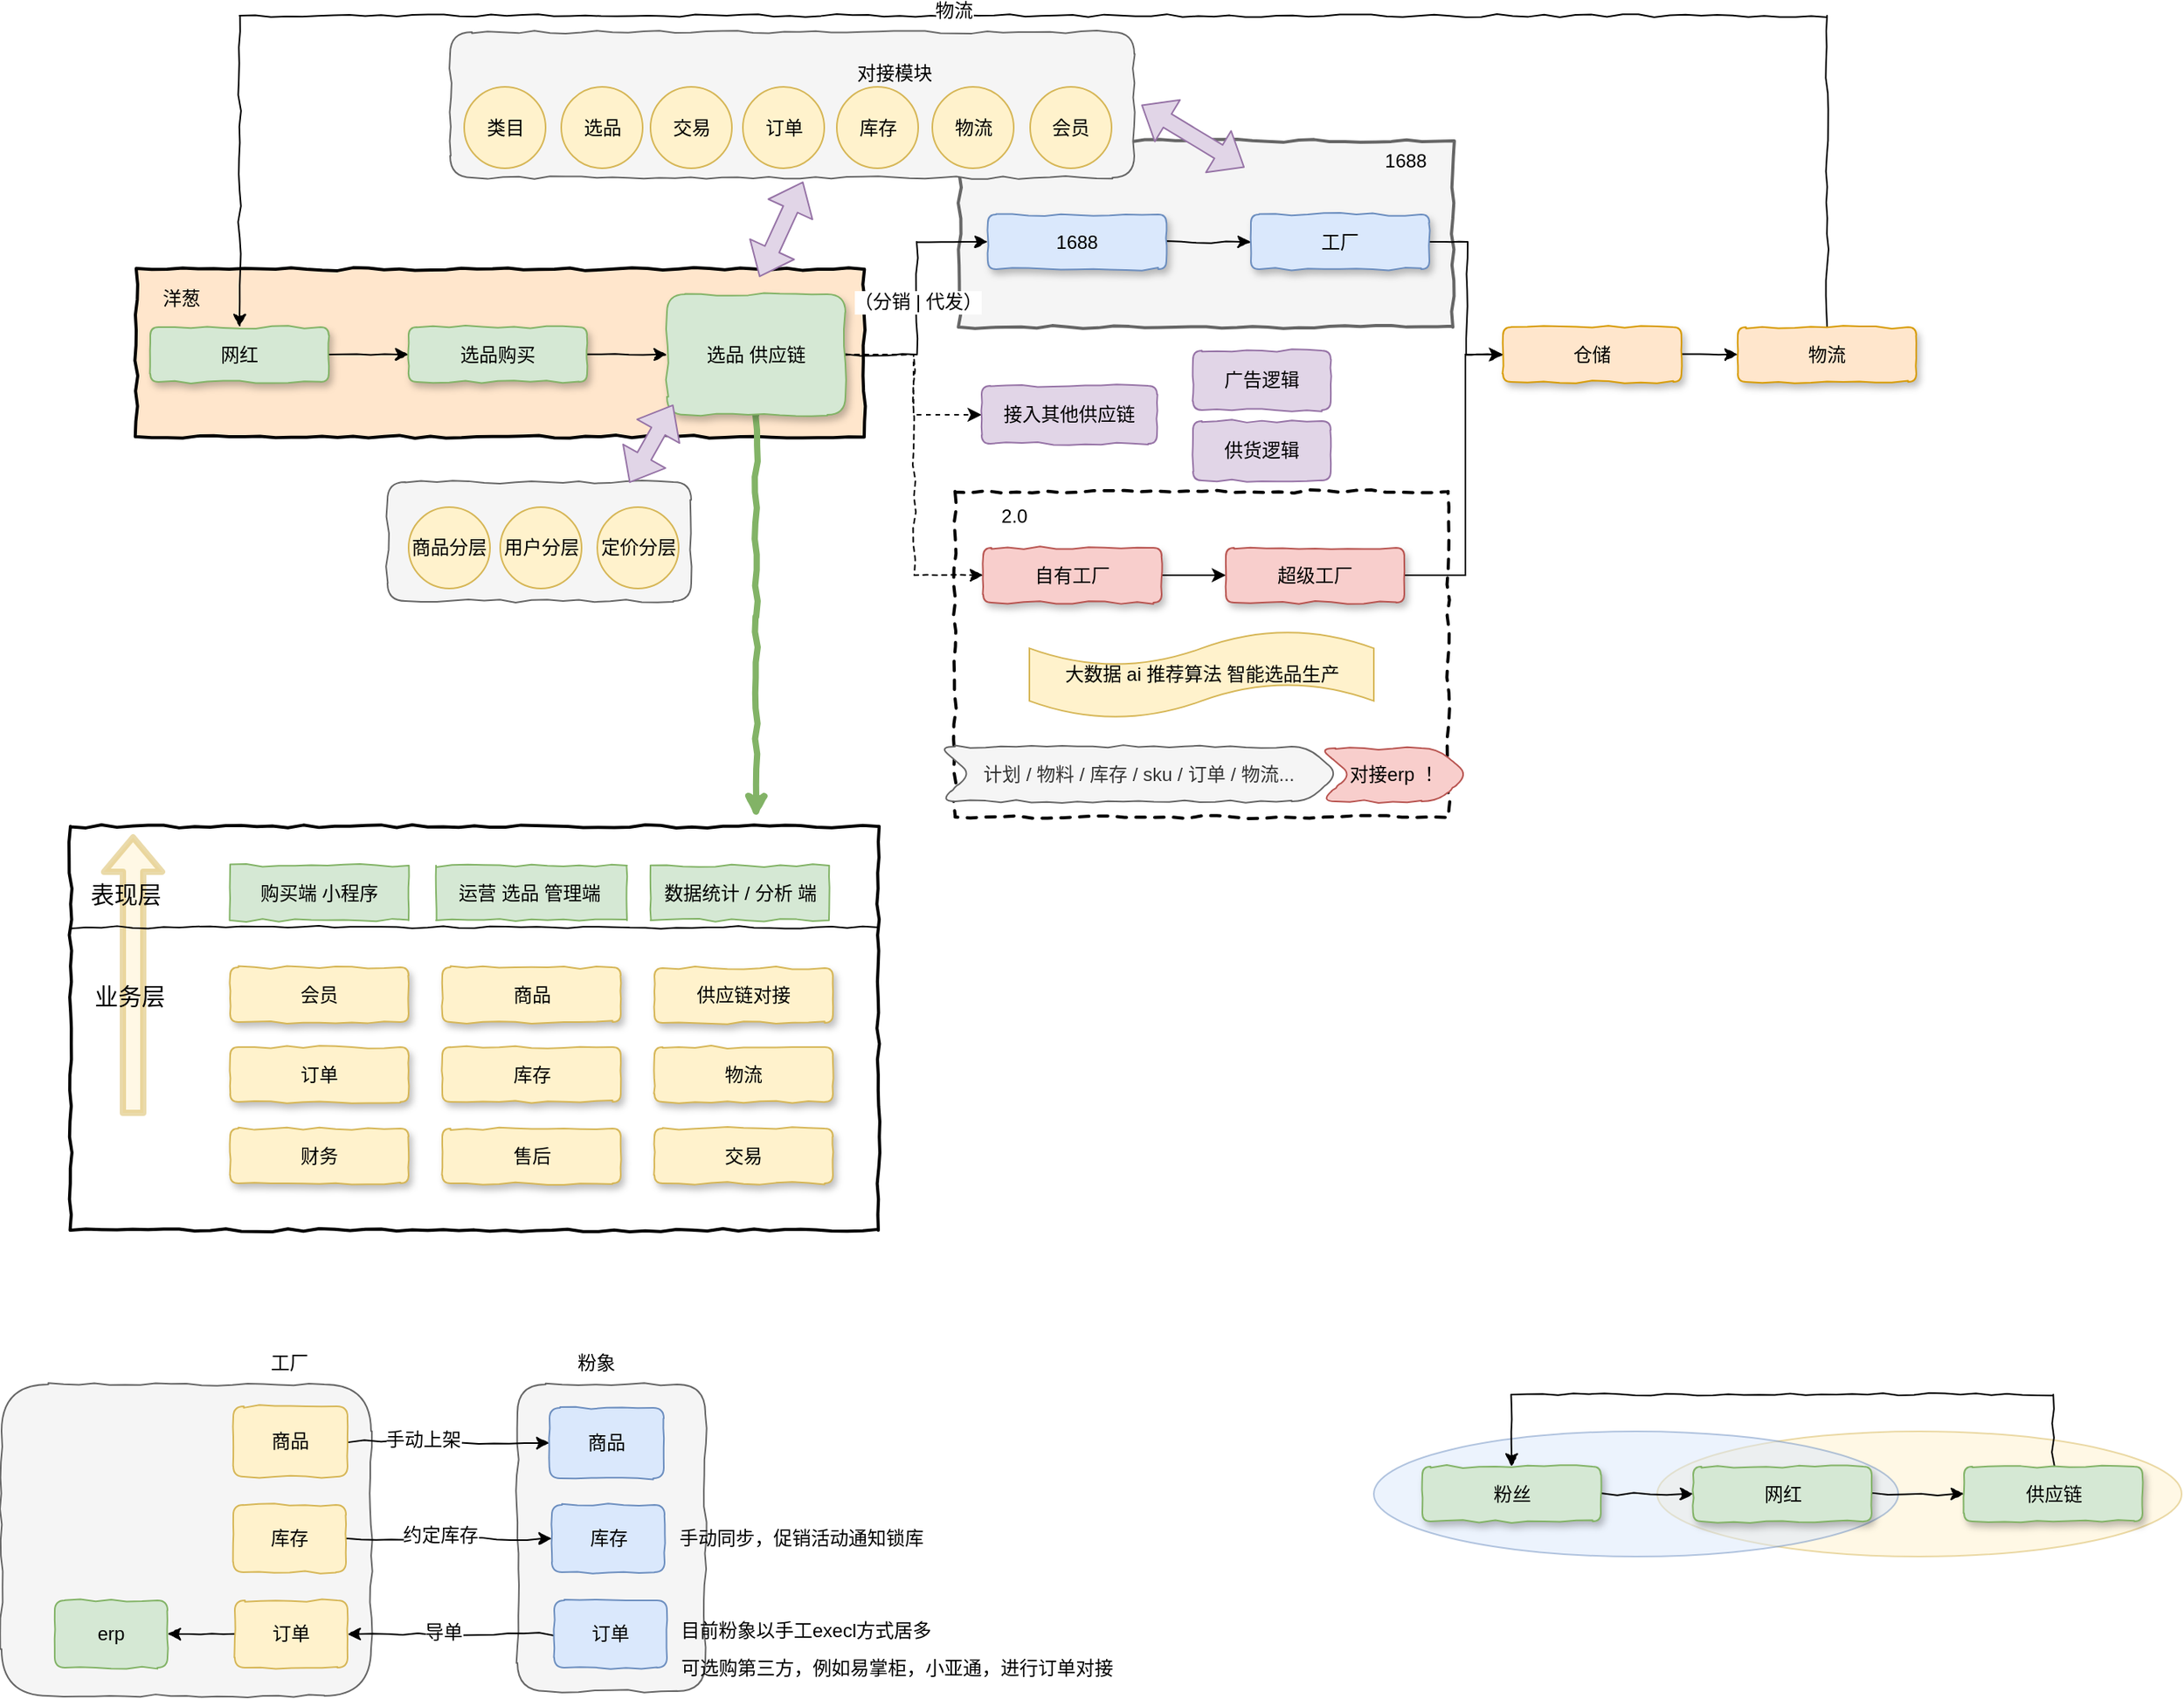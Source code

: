 <mxfile version="10.8.0" type="github"><diagram id="YvKLO7yGaad29-8VUsVi" name="ç¬¬ 1 é¡µ"><mxGraphModel dx="951" dy="560" grid="0" gridSize="10" guides="1" tooltips="1" connect="1" arrows="1" fold="1" page="1" pageScale="1" pageWidth="10000" pageHeight="10000" math="0" shadow="0"><root><mxCell id="0"/><mxCell id="1" parent="0"/><mxCell id="PdQw1PNkwDA6RuvLbhkC-91" value="" style="shape=flexArrow;endArrow=classic;html=1;strokeWidth=4;fillColor=#fff2cc;strokeColor=#d6b656;opacity=50;" edge="1" parent="1"><mxGeometry width="50" height="50" relative="1" as="geometry"><mxPoint x="164" y="741" as="sourcePoint"/><mxPoint x="164" y="561" as="targetPoint"/></mxGeometry></mxCell><mxCell id="PdQw1PNkwDA6RuvLbhkC-81" value="" style="html=1;whiteSpace=wrap;comic=1;strokeWidth=2;fontFamily=Comic Sans MS;fontStyle=1;rounded=0;shadow=0;glass=0;fillColor=none;" vertex="1" parent="1"><mxGeometry x="124" y="556" width="516" height="258" as="geometry"/></mxCell><mxCell id="PdQw1PNkwDA6RuvLbhkC-66" value="" style="rounded=1;whiteSpace=wrap;html=1;comic=1;fillColor=#f5f5f5;strokeColor=#666666;fontColor=#333333;" vertex="1" parent="1"><mxGeometry x="409.5" y="912.5" width="120" height="196" as="geometry"/></mxCell><mxCell id="PdQw1PNkwDA6RuvLbhkC-65" value="" style="rounded=1;whiteSpace=wrap;html=1;comic=1;fillColor=#f5f5f5;strokeColor=#666666;fontColor=#333333;" vertex="1" parent="1"><mxGeometry x="80" y="912.5" width="236" height="199" as="geometry"/></mxCell><mxCell id="vLB-yqk2sxKH1rMxK5_6-12" value="" style="html=1;whiteSpace=wrap;comic=1;strokeWidth=2;fontFamily=Comic Sans MS;fontStyle=1;fillColor=#f5f5f5;strokeColor=#666666;fontColor=#333333;" parent="1" vertex="1"><mxGeometry x="692" y="118" width="315" height="119" as="geometry"/></mxCell><mxCell id="PdQw1PNkwDA6RuvLbhkC-39" value="" style="rounded=1;whiteSpace=wrap;html=1;comic=1;fillColor=#f5f5f5;strokeColor=#666666;fontColor=#333333;" vertex="1" parent="1"><mxGeometry x="326.5" y="336" width="194" height="76" as="geometry"/></mxCell><mxCell id="PdQw1PNkwDA6RuvLbhkC-32" value="" style="rounded=1;whiteSpace=wrap;html=1;comic=1;fillColor=#f5f5f5;strokeColor=#666666;fontColor=#333333;" vertex="1" parent="1"><mxGeometry x="366.5" y="48.5" width="437" height="93" as="geometry"/></mxCell><mxCell id="vLB-yqk2sxKH1rMxK5_6-18" value="" style="html=1;whiteSpace=wrap;comic=1;strokeWidth=2;fontFamily=Comic Sans MS;fontStyle=1;fillColor=#FFE6CC;" parent="1" vertex="1"><mxGeometry x="166" y="200" width="465" height="107" as="geometry"/></mxCell><mxCell id="PdQw1PNkwDA6RuvLbhkC-4" value="" style="html=1;whiteSpace=wrap;comic=1;strokeWidth=2;fontFamily=Comic Sans MS;fontStyle=1;dashed=1;glass=0;rounded=0;" vertex="1" parent="1"><mxGeometry x="689" y="342" width="315" height="208" as="geometry"/></mxCell><mxCell id="vLB-yqk2sxKH1rMxK5_6-4" style="edgeStyle=orthogonalEdgeStyle;rounded=0;orthogonalLoop=1;jettySize=auto;html=1;exitX=1;exitY=0.5;exitDx=0;exitDy=0;entryX=0;entryY=0.5;entryDx=0;entryDy=0;comic=1;" parent="1" source="vLB-yqk2sxKH1rMxK5_6-1" target="vLB-yqk2sxKH1rMxK5_6-2" edge="1"><mxGeometry relative="1" as="geometry"/></mxCell><mxCell id="vLB-yqk2sxKH1rMxK5_6-1" value="网红" style="rounded=1;whiteSpace=wrap;html=1;shadow=1;comic=1;fillColor=#d5e8d4;strokeColor=#82b366;" parent="1" vertex="1"><mxGeometry x="175" y="237" width="114" height="35" as="geometry"/></mxCell><mxCell id="vLB-yqk2sxKH1rMxK5_6-5" style="edgeStyle=orthogonalEdgeStyle;rounded=0;orthogonalLoop=1;jettySize=auto;html=1;exitX=1;exitY=0.5;exitDx=0;exitDy=0;entryX=0;entryY=0.5;entryDx=0;entryDy=0;comic=1;" parent="1" source="vLB-yqk2sxKH1rMxK5_6-2" target="vLB-yqk2sxKH1rMxK5_6-3" edge="1"><mxGeometry relative="1" as="geometry"/></mxCell><mxCell id="vLB-yqk2sxKH1rMxK5_6-2" value="选品购买" style="rounded=1;whiteSpace=wrap;html=1;shadow=1;comic=1;fillColor=#d5e8d4;strokeColor=#82b366;" parent="1" vertex="1"><mxGeometry x="340" y="237" width="114" height="35" as="geometry"/></mxCell><mxCell id="vLB-yqk2sxKH1rMxK5_6-8" style="edgeStyle=orthogonalEdgeStyle;rounded=0;comic=1;orthogonalLoop=1;jettySize=auto;html=1;exitX=1;exitY=0.5;exitDx=0;exitDy=0;entryX=0;entryY=0.5;entryDx=0;entryDy=0;" parent="1" source="vLB-yqk2sxKH1rMxK5_6-3" target="vLB-yqk2sxKH1rMxK5_6-6" edge="1"><mxGeometry relative="1" as="geometry"/></mxCell><mxCell id="vLB-yqk2sxKH1rMxK5_6-9" value="（分销 | 代发）" style="text;html=1;resizable=0;points=[];align=center;verticalAlign=middle;labelBackgroundColor=#ffffff;" parent="vLB-yqk2sxKH1rMxK5_6-8" vertex="1" connectable="0"><mxGeometry x="-0.03" relative="1" as="geometry"><mxPoint as="offset"/></mxGeometry></mxCell><mxCell id="vLB-yqk2sxKH1rMxK5_6-21" style="edgeStyle=orthogonalEdgeStyle;rounded=0;comic=1;orthogonalLoop=1;jettySize=auto;html=1;exitX=1;exitY=0.5;exitDx=0;exitDy=0;entryX=0;entryY=0.5;entryDx=0;entryDy=0;dashed=1;" parent="1" source="vLB-yqk2sxKH1rMxK5_6-3" target="vLB-yqk2sxKH1rMxK5_6-20" edge="1"><mxGeometry relative="1" as="geometry"/></mxCell><mxCell id="PdQw1PNkwDA6RuvLbhkC-29" style="edgeStyle=orthogonalEdgeStyle;rounded=0;orthogonalLoop=1;jettySize=auto;html=1;exitX=1;exitY=0.5;exitDx=0;exitDy=0;dashed=1;" edge="1" parent="1" source="vLB-yqk2sxKH1rMxK5_6-3" target="PdQw1PNkwDA6RuvLbhkC-27"><mxGeometry relative="1" as="geometry"/></mxCell><mxCell id="PdQw1PNkwDA6RuvLbhkC-87" style="edgeStyle=orthogonalEdgeStyle;rounded=0;comic=1;orthogonalLoop=1;jettySize=auto;html=1;exitX=0.5;exitY=1;exitDx=0;exitDy=0;fillColor=#d5e8d4;strokeColor=#82b366;strokeWidth=4;" edge="1" parent="1" source="vLB-yqk2sxKH1rMxK5_6-3"><mxGeometry relative="1" as="geometry"><mxPoint x="562" y="551" as="targetPoint"/></mxGeometry></mxCell><mxCell id="vLB-yqk2sxKH1rMxK5_6-3" value="选品 供应链" style="rounded=1;whiteSpace=wrap;html=1;shadow=1;comic=1;fillColor=#d5e8d4;strokeColor=#82b366;" parent="1" vertex="1"><mxGeometry x="505" y="216" width="114" height="77" as="geometry"/></mxCell><mxCell id="vLB-yqk2sxKH1rMxK5_6-11" style="edgeStyle=orthogonalEdgeStyle;rounded=0;comic=1;orthogonalLoop=1;jettySize=auto;html=1;exitX=1;exitY=0.5;exitDx=0;exitDy=0;entryX=0;entryY=0.5;entryDx=0;entryDy=0;" parent="1" source="vLB-yqk2sxKH1rMxK5_6-6" target="vLB-yqk2sxKH1rMxK5_6-10" edge="1"><mxGeometry relative="1" as="geometry"/></mxCell><mxCell id="vLB-yqk2sxKH1rMxK5_6-6" value="1688" style="rounded=1;whiteSpace=wrap;html=1;shadow=1;comic=1;fillColor=#dae8fc;strokeColor=#6c8ebf;" parent="1" vertex="1"><mxGeometry x="710" y="165" width="114" height="35" as="geometry"/></mxCell><mxCell id="vLB-yqk2sxKH1rMxK5_6-16" style="edgeStyle=orthogonalEdgeStyle;rounded=0;comic=1;orthogonalLoop=1;jettySize=auto;html=1;entryX=0;entryY=0.5;entryDx=0;entryDy=0;" parent="1" source="vLB-yqk2sxKH1rMxK5_6-10" target="vLB-yqk2sxKH1rMxK5_6-14" edge="1"><mxGeometry relative="1" as="geometry"/></mxCell><mxCell id="vLB-yqk2sxKH1rMxK5_6-10" value="工厂" style="rounded=1;whiteSpace=wrap;html=1;shadow=1;comic=1;fillColor=#dae8fc;strokeColor=#6c8ebf;" parent="1" vertex="1"><mxGeometry x="878" y="165" width="114" height="35" as="geometry"/></mxCell><mxCell id="vLB-yqk2sxKH1rMxK5_6-13" value="1688" style="text;html=1;strokeColor=none;fillColor=none;align=center;verticalAlign=middle;whiteSpace=wrap;rounded=0;" parent="1" vertex="1"><mxGeometry x="956.5" y="121" width="40" height="20" as="geometry"/></mxCell><mxCell id="vLB-yqk2sxKH1rMxK5_6-17" style="edgeStyle=orthogonalEdgeStyle;rounded=0;comic=1;orthogonalLoop=1;jettySize=auto;html=1;exitX=1;exitY=0.5;exitDx=0;exitDy=0;entryX=0;entryY=0.5;entryDx=0;entryDy=0;" parent="1" source="vLB-yqk2sxKH1rMxK5_6-14" target="vLB-yqk2sxKH1rMxK5_6-15" edge="1"><mxGeometry relative="1" as="geometry"/></mxCell><mxCell id="vLB-yqk2sxKH1rMxK5_6-14" value="仓储" style="rounded=1;whiteSpace=wrap;html=1;shadow=1;comic=1;fillColor=#ffe6cc;strokeColor=#d79b00;" parent="1" vertex="1"><mxGeometry x="1039" y="237" width="114" height="35" as="geometry"/></mxCell><mxCell id="vLB-yqk2sxKH1rMxK5_6-25" style="edgeStyle=orthogonalEdgeStyle;rounded=0;comic=1;orthogonalLoop=1;jettySize=auto;html=1;exitX=0.5;exitY=0;exitDx=0;exitDy=0;entryX=0.5;entryY=0;entryDx=0;entryDy=0;" parent="1" source="vLB-yqk2sxKH1rMxK5_6-15" target="vLB-yqk2sxKH1rMxK5_6-1" edge="1"><mxGeometry relative="1" as="geometry"><mxPoint x="545" y="59" as="targetPoint"/><Array as="points"><mxPoint x="1246" y="38"/><mxPoint x="232" y="38"/></Array></mxGeometry></mxCell><mxCell id="vLB-yqk2sxKH1rMxK5_6-26" value="物流" style="text;html=1;resizable=0;points=[];align=center;verticalAlign=middle;labelBackgroundColor=#ffffff;" parent="vLB-yqk2sxKH1rMxK5_6-25" vertex="1" connectable="0"><mxGeometry x="0.073" y="-3" relative="1" as="geometry"><mxPoint as="offset"/></mxGeometry></mxCell><mxCell id="vLB-yqk2sxKH1rMxK5_6-15" value="物流" style="rounded=1;whiteSpace=wrap;html=1;shadow=1;comic=1;fillColor=#ffe6cc;strokeColor=#d79b00;" parent="1" vertex="1"><mxGeometry x="1189" y="237" width="114" height="35" as="geometry"/></mxCell><mxCell id="vLB-yqk2sxKH1rMxK5_6-19" value="洋葱" style="text;html=1;strokeColor=none;fillColor=none;align=center;verticalAlign=middle;whiteSpace=wrap;rounded=0;" parent="1" vertex="1"><mxGeometry x="175" y="209" width="40" height="20" as="geometry"/></mxCell><mxCell id="PdQw1PNkwDA6RuvLbhkC-2" style="edgeStyle=orthogonalEdgeStyle;rounded=0;orthogonalLoop=1;jettySize=auto;html=1;exitX=1;exitY=0.5;exitDx=0;exitDy=0;entryX=0;entryY=0.5;entryDx=0;entryDy=0;" edge="1" parent="1" source="vLB-yqk2sxKH1rMxK5_6-20" target="PdQw1PNkwDA6RuvLbhkC-1"><mxGeometry relative="1" as="geometry"/></mxCell><mxCell id="vLB-yqk2sxKH1rMxK5_6-20" value="自有工厂" style="rounded=1;whiteSpace=wrap;html=1;shadow=1;comic=1;fillColor=#f8cecc;strokeColor=#b85450;" parent="1" vertex="1"><mxGeometry x="707" y="378" width="114" height="35" as="geometry"/></mxCell><mxCell id="PdQw1PNkwDA6RuvLbhkC-3" style="edgeStyle=orthogonalEdgeStyle;rounded=0;orthogonalLoop=1;jettySize=auto;html=1;exitX=1;exitY=0.5;exitDx=0;exitDy=0;entryX=0;entryY=0.5;entryDx=0;entryDy=0;" edge="1" parent="1" source="PdQw1PNkwDA6RuvLbhkC-1" target="vLB-yqk2sxKH1rMxK5_6-14"><mxGeometry relative="1" as="geometry"><Array as="points"><mxPoint x="1015" y="396"/><mxPoint x="1015" y="255"/></Array></mxGeometry></mxCell><mxCell id="PdQw1PNkwDA6RuvLbhkC-1" value="超级工厂" style="rounded=1;whiteSpace=wrap;html=1;shadow=1;comic=1;fillColor=#f8cecc;strokeColor=#b85450;" vertex="1" parent="1"><mxGeometry x="862" y="378" width="114" height="35" as="geometry"/></mxCell><mxCell id="PdQw1PNkwDA6RuvLbhkC-7" value="2.0" style="text;html=1;strokeColor=none;fillColor=none;align=center;verticalAlign=middle;whiteSpace=wrap;rounded=0;dashed=1;" vertex="1" parent="1"><mxGeometry x="707" y="348" width="40" height="20" as="geometry"/></mxCell><mxCell id="PdQw1PNkwDA6RuvLbhkC-8" value="大数据 ai 推荐算法 智能选品生产" style="shape=tape;whiteSpace=wrap;html=1;fillColor=#fff2cc;strokeColor=#d6b656;" vertex="1" parent="1"><mxGeometry x="736.5" y="431" width="220" height="56" as="geometry"/></mxCell><mxCell id="PdQw1PNkwDA6RuvLbhkC-9" value="" style="ellipse;whiteSpace=wrap;html=1;fillColor=#fff2cc;strokeColor=#d6b656;opacity=50;" vertex="1" parent="1"><mxGeometry x="1137.5" y="942.5" width="335" height="80" as="geometry"/></mxCell><mxCell id="PdQw1PNkwDA6RuvLbhkC-10" value="" style="ellipse;whiteSpace=wrap;html=1;fillColor=#dae8fc;strokeColor=#6c8ebf;opacity=50;" vertex="1" parent="1"><mxGeometry x="956.5" y="942.5" width="335" height="80" as="geometry"/></mxCell><mxCell id="PdQw1PNkwDA6RuvLbhkC-11" style="edgeStyle=orthogonalEdgeStyle;rounded=0;comic=1;orthogonalLoop=1;jettySize=auto;html=1;exitX=1;exitY=0.5;exitDx=0;exitDy=0;entryX=0;entryY=0.5;entryDx=0;entryDy=0;shadow=0;" edge="1" parent="1" source="PdQw1PNkwDA6RuvLbhkC-12" target="PdQw1PNkwDA6RuvLbhkC-14"><mxGeometry relative="1" as="geometry"/></mxCell><mxCell id="PdQw1PNkwDA6RuvLbhkC-12" value="粉丝" style="rounded=1;whiteSpace=wrap;html=1;shadow=1;comic=1;fillColor=#d5e8d4;strokeColor=#82b366;" vertex="1" parent="1"><mxGeometry x="987.5" y="965" width="114" height="35" as="geometry"/></mxCell><mxCell id="PdQw1PNkwDA6RuvLbhkC-13" style="edgeStyle=orthogonalEdgeStyle;rounded=0;comic=1;orthogonalLoop=1;jettySize=auto;html=1;exitX=1;exitY=0.5;exitDx=0;exitDy=0;entryX=0;entryY=0.5;entryDx=0;entryDy=0;shadow=0;" edge="1" parent="1" source="PdQw1PNkwDA6RuvLbhkC-14" target="PdQw1PNkwDA6RuvLbhkC-16"><mxGeometry relative="1" as="geometry"/></mxCell><mxCell id="PdQw1PNkwDA6RuvLbhkC-14" value="网红" style="rounded=1;whiteSpace=wrap;html=1;shadow=1;comic=1;fillColor=#d5e8d4;strokeColor=#82b366;" vertex="1" parent="1"><mxGeometry x="1160.5" y="965" width="114" height="35" as="geometry"/></mxCell><mxCell id="PdQw1PNkwDA6RuvLbhkC-15" style="edgeStyle=orthogonalEdgeStyle;rounded=0;comic=1;orthogonalLoop=1;jettySize=auto;html=1;exitX=0.5;exitY=0;exitDx=0;exitDy=0;entryX=0.5;entryY=0;entryDx=0;entryDy=0;shadow=0;" edge="1" parent="1" source="PdQw1PNkwDA6RuvLbhkC-16" target="PdQw1PNkwDA6RuvLbhkC-12"><mxGeometry relative="1" as="geometry"><Array as="points"><mxPoint x="1390.5" y="919"/><mxPoint x="1044.5" y="919"/></Array></mxGeometry></mxCell><mxCell id="PdQw1PNkwDA6RuvLbhkC-16" value="供应链" style="rounded=1;whiteSpace=wrap;html=1;shadow=1;comic=1;fillColor=#d5e8d4;strokeColor=#82b366;" vertex="1" parent="1"><mxGeometry x="1333.5" y="965" width="114" height="35" as="geometry"/></mxCell><mxCell id="PdQw1PNkwDA6RuvLbhkC-17" value="计划 / 物料 / 库存 / sku / 订单 / 物流..." style="shape=step;perimeter=stepPerimeter;whiteSpace=wrap;html=1;fixedSize=1;comic=1;rounded=1;fillColor=#f5f5f5;strokeColor=#666666;fontColor=#333333;" vertex="1" parent="1"><mxGeometry x="679" y="505" width="255" height="35" as="geometry"/></mxCell><mxCell id="PdQw1PNkwDA6RuvLbhkC-20" value="对接erp ！" style="shape=step;perimeter=stepPerimeter;whiteSpace=wrap;html=1;fixedSize=1;rounded=1;comic=1;fillColor=#f8cecc;strokeColor=#b85450;" vertex="1" parent="1"><mxGeometry x="922" y="506" width="95" height="34" as="geometry"/></mxCell><mxCell id="PdQw1PNkwDA6RuvLbhkC-22" value="选品" style="ellipse;whiteSpace=wrap;html=1;aspect=fixed;rounded=1;comic=1;fillColor=#fff2cc;strokeColor=#d6b656;" vertex="1" parent="1"><mxGeometry x="437.5" y="83.5" width="52" height="52" as="geometry"/></mxCell><mxCell id="PdQw1PNkwDA6RuvLbhkC-23" value="交易" style="ellipse;whiteSpace=wrap;html=1;aspect=fixed;rounded=1;comic=1;fillColor=#fff2cc;strokeColor=#d6b656;" vertex="1" parent="1"><mxGeometry x="494.5" y="83.5" width="52" height="52" as="geometry"/></mxCell><mxCell id="PdQw1PNkwDA6RuvLbhkC-24" value="订单" style="ellipse;whiteSpace=wrap;html=1;aspect=fixed;rounded=1;comic=1;fillColor=#fff2cc;strokeColor=#d6b656;" vertex="1" parent="1"><mxGeometry x="553.5" y="83.5" width="52" height="52" as="geometry"/></mxCell><mxCell id="PdQw1PNkwDA6RuvLbhkC-25" value="库存" style="ellipse;whiteSpace=wrap;html=1;aspect=fixed;rounded=1;comic=1;fillColor=#fff2cc;strokeColor=#d6b656;" vertex="1" parent="1"><mxGeometry x="613.5" y="83.5" width="52" height="52" as="geometry"/></mxCell><mxCell id="PdQw1PNkwDA6RuvLbhkC-26" value="物流" style="ellipse;whiteSpace=wrap;html=1;aspect=fixed;rounded=1;comic=1;fillColor=#fff2cc;strokeColor=#d6b656;" vertex="1" parent="1"><mxGeometry x="674.5" y="83.5" width="52" height="52" as="geometry"/></mxCell><mxCell id="PdQw1PNkwDA6RuvLbhkC-27" value="接入其他供应链" style="rounded=1;whiteSpace=wrap;html=1;comic=1;fillColor=#e1d5e7;strokeColor=#9673a6;" vertex="1" parent="1"><mxGeometry x="706" y="274.5" width="112" height="37" as="geometry"/></mxCell><mxCell id="PdQw1PNkwDA6RuvLbhkC-28" value="广告逻辑" style="rounded=1;whiteSpace=wrap;html=1;comic=1;fillColor=#e1d5e7;strokeColor=#9673a6;" vertex="1" parent="1"><mxGeometry x="841" y="252" width="88" height="38" as="geometry"/></mxCell><mxCell id="PdQw1PNkwDA6RuvLbhkC-34" value="" style="shape=flexArrow;endArrow=classic;startArrow=classic;html=1;fillColor=#e1d5e7;strokeColor=#9673a6;" edge="1" parent="1"><mxGeometry width="50" height="50" relative="1" as="geometry"><mxPoint x="564" y="205" as="sourcePoint"/><mxPoint x="592" y="144" as="targetPoint"/></mxGeometry></mxCell><mxCell id="PdQw1PNkwDA6RuvLbhkC-37" value="商品分层" style="ellipse;whiteSpace=wrap;html=1;aspect=fixed;rounded=1;comic=1;fillColor=#fff2cc;strokeColor=#d6b656;" vertex="1" parent="1"><mxGeometry x="340" y="352" width="52" height="52" as="geometry"/></mxCell><mxCell id="PdQw1PNkwDA6RuvLbhkC-38" value="用户分层" style="ellipse;whiteSpace=wrap;html=1;aspect=fixed;rounded=1;comic=1;fillColor=#fff2cc;strokeColor=#d6b656;" vertex="1" parent="1"><mxGeometry x="398.5" y="352" width="52" height="52" as="geometry"/></mxCell><mxCell id="PdQw1PNkwDA6RuvLbhkC-40" value="" style="shape=flexArrow;endArrow=classic;startArrow=classic;html=1;fillColor=#e1d5e7;strokeColor=#9673a6;" edge="1" parent="1"><mxGeometry width="50" height="50" relative="1" as="geometry"><mxPoint x="481" y="336.5" as="sourcePoint"/><mxPoint x="509" y="286.5" as="targetPoint"/></mxGeometry></mxCell><mxCell id="PdQw1PNkwDA6RuvLbhkC-41" value="会员" style="ellipse;whiteSpace=wrap;html=1;aspect=fixed;rounded=1;comic=1;fillColor=#fff2cc;strokeColor=#d6b656;direction=south;" vertex="1" parent="1"><mxGeometry x="737" y="83.5" width="52" height="52" as="geometry"/></mxCell><mxCell id="PdQw1PNkwDA6RuvLbhkC-42" value="对接模块" style="text;html=1;strokeColor=none;fillColor=none;align=center;verticalAlign=middle;whiteSpace=wrap;rounded=0;comic=1;" vertex="1" parent="1"><mxGeometry x="625" y="65" width="51" height="20" as="geometry"/></mxCell><mxCell id="PdQw1PNkwDA6RuvLbhkC-43" value="供货逻辑" style="rounded=1;whiteSpace=wrap;html=1;comic=1;fillColor=#e1d5e7;strokeColor=#9673a6;" vertex="1" parent="1"><mxGeometry x="841" y="297" width="88" height="38" as="geometry"/></mxCell><mxCell id="PdQw1PNkwDA6RuvLbhkC-44" value="定价分层" style="ellipse;whiteSpace=wrap;html=1;aspect=fixed;rounded=1;comic=1;fillColor=#fff2cc;strokeColor=#d6b656;" vertex="1" parent="1"><mxGeometry x="460.5" y="352" width="52" height="52" as="geometry"/></mxCell><mxCell id="PdQw1PNkwDA6RuvLbhkC-51" style="edgeStyle=orthogonalEdgeStyle;rounded=0;orthogonalLoop=1;jettySize=auto;html=1;exitX=1;exitY=0.5;exitDx=0;exitDy=0;entryX=0;entryY=0.5;entryDx=0;entryDy=0;comic=1;" edge="1" parent="1" source="PdQw1PNkwDA6RuvLbhkC-45" target="PdQw1PNkwDA6RuvLbhkC-48"><mxGeometry relative="1" as="geometry"/></mxCell><mxCell id="PdQw1PNkwDA6RuvLbhkC-52" value="手动上架" style="text;html=1;resizable=0;points=[];align=center;verticalAlign=middle;labelBackgroundColor=#ffffff;" vertex="1" connectable="0" parent="PdQw1PNkwDA6RuvLbhkC-51"><mxGeometry x="-0.262" y="1" relative="1" as="geometry"><mxPoint as="offset"/></mxGeometry></mxCell><mxCell id="PdQw1PNkwDA6RuvLbhkC-45" value="商品" style="rounded=1;whiteSpace=wrap;html=1;comic=1;fillColor=#fff2cc;strokeColor=#d6b656;" vertex="1" parent="1"><mxGeometry x="228" y="926.5" width="73" height="45" as="geometry"/></mxCell><mxCell id="PdQw1PNkwDA6RuvLbhkC-53" style="edgeStyle=orthogonalEdgeStyle;rounded=0;orthogonalLoop=1;jettySize=auto;html=1;exitX=1;exitY=0.5;exitDx=0;exitDy=0;entryX=0;entryY=0.5;entryDx=0;entryDy=0;comic=1;" edge="1" parent="1" source="PdQw1PNkwDA6RuvLbhkC-46" target="PdQw1PNkwDA6RuvLbhkC-49"><mxGeometry relative="1" as="geometry"/></mxCell><mxCell id="PdQw1PNkwDA6RuvLbhkC-55" value="约定库存" style="text;html=1;resizable=0;points=[];align=center;verticalAlign=middle;labelBackgroundColor=#ffffff;" vertex="1" connectable="0" parent="PdQw1PNkwDA6RuvLbhkC-53"><mxGeometry x="-0.097" y="2" relative="1" as="geometry"><mxPoint as="offset"/></mxGeometry></mxCell><mxCell id="PdQw1PNkwDA6RuvLbhkC-46" value="库存" style="rounded=1;whiteSpace=wrap;html=1;comic=1;fillColor=#fff2cc;strokeColor=#d6b656;" vertex="1" parent="1"><mxGeometry x="228" y="989.5" width="72" height="43" as="geometry"/></mxCell><mxCell id="PdQw1PNkwDA6RuvLbhkC-47" value="工厂" style="text;html=1;strokeColor=none;fillColor=none;align=center;verticalAlign=middle;whiteSpace=wrap;rounded=0;comic=1;" vertex="1" parent="1"><mxGeometry x="244" y="888.5" width="40" height="20" as="geometry"/></mxCell><mxCell id="PdQw1PNkwDA6RuvLbhkC-48" value="商品" style="rounded=1;whiteSpace=wrap;html=1;comic=1;fillColor=#dae8fc;strokeColor=#6c8ebf;" vertex="1" parent="1"><mxGeometry x="430" y="927.5" width="73" height="45" as="geometry"/></mxCell><mxCell id="PdQw1PNkwDA6RuvLbhkC-49" value="库存" style="rounded=1;whiteSpace=wrap;html=1;comic=1;fillColor=#dae8fc;strokeColor=#6c8ebf;" vertex="1" parent="1"><mxGeometry x="431.5" y="989.5" width="72" height="43" as="geometry"/></mxCell><mxCell id="PdQw1PNkwDA6RuvLbhkC-50" value="粉象" style="text;html=1;strokeColor=none;fillColor=none;align=center;verticalAlign=middle;whiteSpace=wrap;rounded=0;comic=1;" vertex="1" parent="1"><mxGeometry x="439.5" y="888.5" width="40" height="20" as="geometry"/></mxCell><mxCell id="PdQw1PNkwDA6RuvLbhkC-56" value="手动同步，促销活动通知锁库" style="text;html=1;strokeColor=none;fillColor=none;align=center;verticalAlign=middle;whiteSpace=wrap;rounded=0;comic=1;" vertex="1" parent="1"><mxGeometry x="509.5" y="1001" width="162" height="20" as="geometry"/></mxCell><mxCell id="PdQw1PNkwDA6RuvLbhkC-63" style="edgeStyle=orthogonalEdgeStyle;rounded=0;orthogonalLoop=1;jettySize=auto;html=1;exitX=0;exitY=0.5;exitDx=0;exitDy=0;entryX=1;entryY=0.5;entryDx=0;entryDy=0;comic=1;" edge="1" parent="1" source="PdQw1PNkwDA6RuvLbhkC-58" target="PdQw1PNkwDA6RuvLbhkC-59"><mxGeometry relative="1" as="geometry"/></mxCell><mxCell id="PdQw1PNkwDA6RuvLbhkC-64" value="导单" style="text;html=1;resizable=0;points=[];align=center;verticalAlign=middle;labelBackgroundColor=#ffffff;" vertex="1" connectable="0" parent="PdQw1PNkwDA6RuvLbhkC-63"><mxGeometry x="0.085" y="-1" relative="1" as="geometry"><mxPoint as="offset"/></mxGeometry></mxCell><mxCell id="PdQw1PNkwDA6RuvLbhkC-58" value="订单" style="rounded=1;whiteSpace=wrap;html=1;comic=1;fillColor=#dae8fc;strokeColor=#6c8ebf;" vertex="1" parent="1"><mxGeometry x="433" y="1050.5" width="72" height="43" as="geometry"/></mxCell><mxCell id="PdQw1PNkwDA6RuvLbhkC-62" style="edgeStyle=orthogonalEdgeStyle;rounded=0;orthogonalLoop=1;jettySize=auto;html=1;exitX=0;exitY=0.5;exitDx=0;exitDy=0;entryX=1;entryY=0.5;entryDx=0;entryDy=0;comic=1;" edge="1" parent="1" source="PdQw1PNkwDA6RuvLbhkC-59" target="PdQw1PNkwDA6RuvLbhkC-61"><mxGeometry relative="1" as="geometry"/></mxCell><mxCell id="PdQw1PNkwDA6RuvLbhkC-59" value="订单" style="rounded=1;whiteSpace=wrap;html=1;comic=1;fillColor=#fff2cc;strokeColor=#d6b656;" vertex="1" parent="1"><mxGeometry x="229" y="1050.5" width="72" height="43" as="geometry"/></mxCell><mxCell id="PdQw1PNkwDA6RuvLbhkC-61" value="erp" style="rounded=1;whiteSpace=wrap;html=1;comic=1;fillColor=#d5e8d4;strokeColor=#82b366;" vertex="1" parent="1"><mxGeometry x="114" y="1050.5" width="72" height="43" as="geometry"/></mxCell><mxCell id="PdQw1PNkwDA6RuvLbhkC-67" value="目前粉象以手工execl方式居多" style="text;html=1;strokeColor=none;fillColor=none;align=center;verticalAlign=middle;whiteSpace=wrap;rounded=0;comic=1;" vertex="1" parent="1"><mxGeometry x="511.5" y="1060" width="164" height="20" as="geometry"/></mxCell><mxCell id="PdQw1PNkwDA6RuvLbhkC-68" value="类目" style="ellipse;whiteSpace=wrap;html=1;aspect=fixed;rounded=1;comic=1;fillColor=#fff2cc;strokeColor=#d6b656;" vertex="1" parent="1"><mxGeometry x="375.5" y="83.5" width="52" height="52" as="geometry"/></mxCell><mxCell id="PdQw1PNkwDA6RuvLbhkC-70" value="" style="shape=flexArrow;endArrow=classic;startArrow=classic;html=1;fillColor=#e1d5e7;strokeColor=#9673a6;" edge="1" parent="1"><mxGeometry width="50" height="50" relative="1" as="geometry"><mxPoint x="874" y="135" as="sourcePoint"/><mxPoint x="808" y="95" as="targetPoint"/></mxGeometry></mxCell><mxCell id="PdQw1PNkwDA6RuvLbhkC-71" value="&amp;nbsp;可选购第三方，例如易掌柜，小亚通，进行订单对接" style="text;html=1;strokeColor=none;fillColor=none;align=center;verticalAlign=middle;whiteSpace=wrap;rounded=0;comic=1;" vertex="1" parent="1"><mxGeometry x="508" y="1083.5" width="285" height="20" as="geometry"/></mxCell><mxCell id="PdQw1PNkwDA6RuvLbhkC-72" value="购买端 小程序" style="rounded=0;whiteSpace=wrap;html=1;shadow=0;comic=1;fillColor=#d5e8d4;strokeColor=#82b366;glass=0;" vertex="1" parent="1"><mxGeometry x="226" y="581" width="114" height="35" as="geometry"/></mxCell><mxCell id="PdQw1PNkwDA6RuvLbhkC-73" value="运营 选品 管理端&amp;nbsp;" style="rounded=0;whiteSpace=wrap;html=1;shadow=0;comic=1;fillColor=#d5e8d4;strokeColor=#82b366;glass=0;" vertex="1" parent="1"><mxGeometry x="357.5" y="581" width="122" height="35" as="geometry"/></mxCell><mxCell id="PdQw1PNkwDA6RuvLbhkC-74" value="数据统计 / 分析 端" style="rounded=0;whiteSpace=wrap;html=1;shadow=0;comic=1;fillColor=#d5e8d4;strokeColor=#82b366;glass=0;" vertex="1" parent="1"><mxGeometry x="494.5" y="581" width="114" height="35" as="geometry"/></mxCell><mxCell id="PdQw1PNkwDA6RuvLbhkC-75" value="会员" style="rounded=1;whiteSpace=wrap;html=1;shadow=1;comic=1;fillColor=#fff2cc;strokeColor=#d6b656;glass=0;" vertex="1" parent="1"><mxGeometry x="226" y="646" width="114" height="35" as="geometry"/></mxCell><mxCell id="PdQw1PNkwDA6RuvLbhkC-76" value="&lt;font style=&quot;font-size: 15px&quot;&gt;表现层&lt;/font&gt;" style="text;html=1;strokeColor=none;fillColor=none;align=center;verticalAlign=middle;whiteSpace=wrap;rounded=0;shadow=0;glass=0;comic=1;" vertex="1" parent="1"><mxGeometry x="133" y="589" width="53" height="20" as="geometry"/></mxCell><mxCell id="PdQw1PNkwDA6RuvLbhkC-77" value="&lt;font style=&quot;font-size: 15px&quot;&gt;业务层&lt;/font&gt;" style="text;html=1;strokeColor=none;fillColor=none;align=center;verticalAlign=middle;whiteSpace=wrap;rounded=0;shadow=0;glass=0;comic=1;strokeWidth=2;" vertex="1" parent="1"><mxGeometry x="138" y="654" width="48" height="20" as="geometry"/></mxCell><mxCell id="PdQw1PNkwDA6RuvLbhkC-78" value="商品" style="rounded=1;whiteSpace=wrap;html=1;shadow=1;comic=1;fillColor=#fff2cc;strokeColor=#d6b656;glass=0;" vertex="1" parent="1"><mxGeometry x="361.5" y="646" width="114" height="35" as="geometry"/></mxCell><mxCell id="PdQw1PNkwDA6RuvLbhkC-79" value="供应链对接" style="rounded=1;whiteSpace=wrap;html=1;shadow=1;comic=1;fillColor=#fff2cc;strokeColor=#d6b656;glass=0;" vertex="1" parent="1"><mxGeometry x="497" y="646.5" width="114" height="35" as="geometry"/></mxCell><mxCell id="PdQw1PNkwDA6RuvLbhkC-80" value="订单" style="rounded=1;whiteSpace=wrap;html=1;shadow=1;comic=1;fillColor=#fff2cc;strokeColor=#d6b656;glass=0;" vertex="1" parent="1"><mxGeometry x="226" y="697" width="114" height="35" as="geometry"/></mxCell><mxCell id="PdQw1PNkwDA6RuvLbhkC-82" value="" style="endArrow=none;html=1;exitX=0;exitY=0.25;exitDx=0;exitDy=0;entryX=1;entryY=0.25;entryDx=0;entryDy=0;comic=1;" edge="1" parent="1" source="PdQw1PNkwDA6RuvLbhkC-81" target="PdQw1PNkwDA6RuvLbhkC-81"><mxGeometry width="50" height="50" relative="1" as="geometry"><mxPoint x="186" y="817" as="sourcePoint"/><mxPoint x="236" y="767" as="targetPoint"/></mxGeometry></mxCell><mxCell id="PdQw1PNkwDA6RuvLbhkC-83" value="库存" style="rounded=1;whiteSpace=wrap;html=1;shadow=1;comic=1;fillColor=#fff2cc;strokeColor=#d6b656;glass=0;" vertex="1" parent="1"><mxGeometry x="361.5" y="697" width="114" height="35" as="geometry"/></mxCell><mxCell id="PdQw1PNkwDA6RuvLbhkC-84" value="物流" style="rounded=1;whiteSpace=wrap;html=1;shadow=1;comic=1;fillColor=#fff2cc;strokeColor=#d6b656;glass=0;" vertex="1" parent="1"><mxGeometry x="497" y="697" width="114" height="35" as="geometry"/></mxCell><mxCell id="PdQw1PNkwDA6RuvLbhkC-85" value="财务" style="rounded=1;whiteSpace=wrap;html=1;shadow=1;comic=1;fillColor=#fff2cc;strokeColor=#d6b656;glass=0;" vertex="1" parent="1"><mxGeometry x="226" y="749" width="114" height="35" as="geometry"/></mxCell><mxCell id="PdQw1PNkwDA6RuvLbhkC-86" value="售后" style="rounded=1;whiteSpace=wrap;html=1;shadow=1;comic=1;fillColor=#fff2cc;strokeColor=#d6b656;glass=0;" vertex="1" parent="1"><mxGeometry x="361.5" y="749" width="114" height="35" as="geometry"/></mxCell><mxCell id="PdQw1PNkwDA6RuvLbhkC-88" value="交易" style="rounded=1;whiteSpace=wrap;html=1;shadow=1;comic=1;fillColor=#fff2cc;strokeColor=#d6b656;glass=0;" vertex="1" parent="1"><mxGeometry x="497" y="749" width="114" height="35" as="geometry"/></mxCell></root></mxGraphModel></diagram></mxfile>